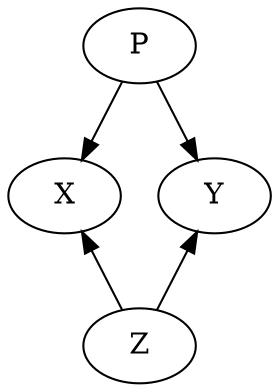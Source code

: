 digraph C {
  P -> X;
  P -> Y;
  Z -> X;
  Z -> Y;
  {rank=same; X Y}
  {rank=min; P}
  {rank=max; Z}
}
